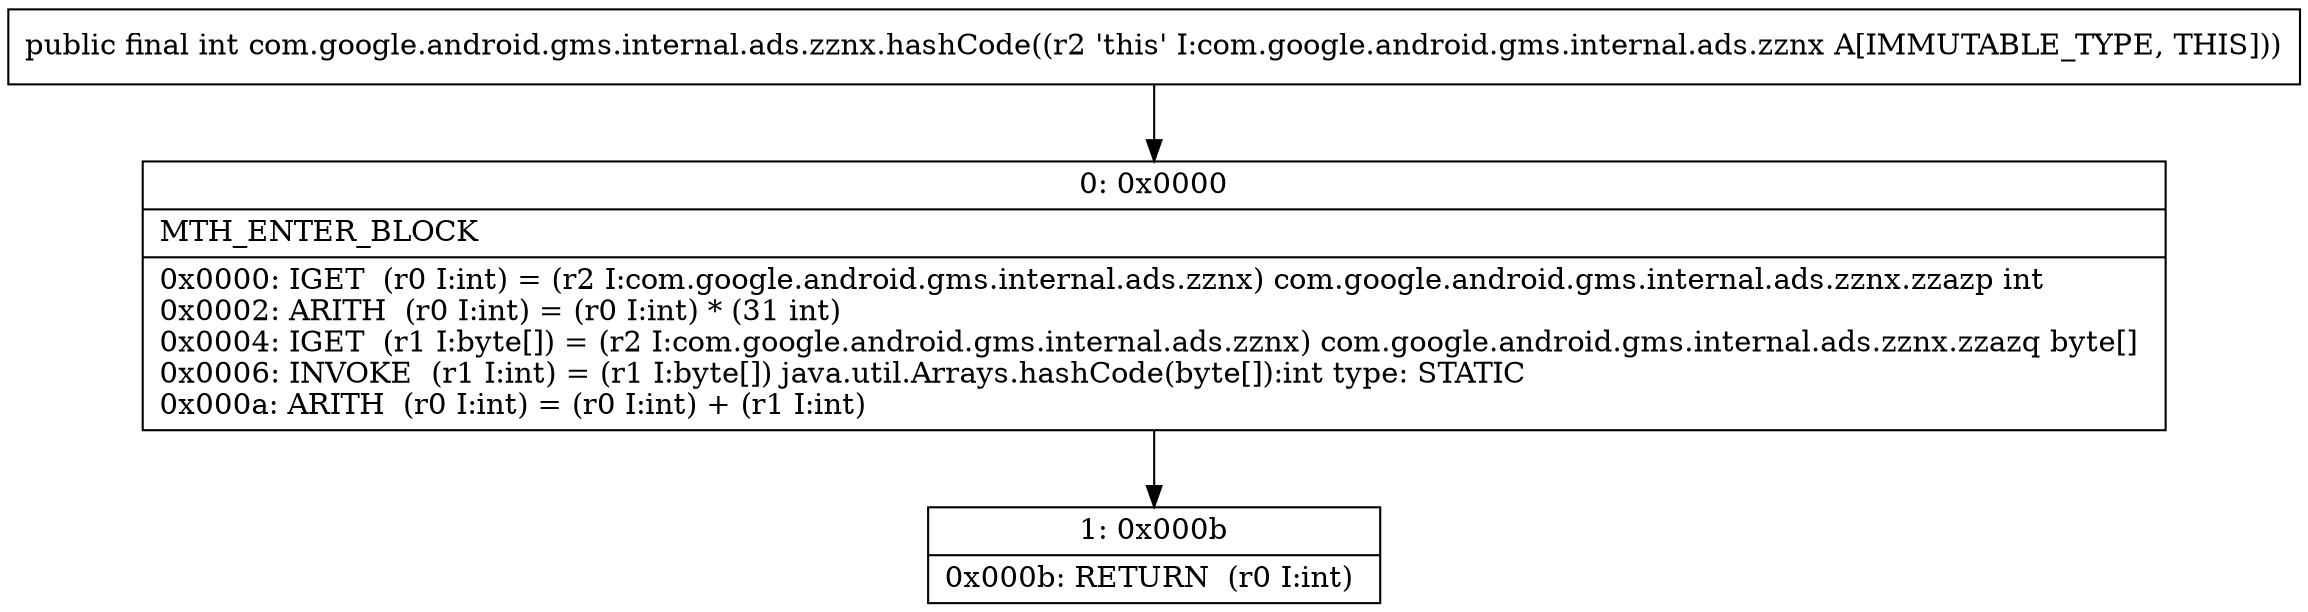 digraph "CFG forcom.google.android.gms.internal.ads.zznx.hashCode()I" {
Node_0 [shape=record,label="{0\:\ 0x0000|MTH_ENTER_BLOCK\l|0x0000: IGET  (r0 I:int) = (r2 I:com.google.android.gms.internal.ads.zznx) com.google.android.gms.internal.ads.zznx.zzazp int \l0x0002: ARITH  (r0 I:int) = (r0 I:int) * (31 int) \l0x0004: IGET  (r1 I:byte[]) = (r2 I:com.google.android.gms.internal.ads.zznx) com.google.android.gms.internal.ads.zznx.zzazq byte[] \l0x0006: INVOKE  (r1 I:int) = (r1 I:byte[]) java.util.Arrays.hashCode(byte[]):int type: STATIC \l0x000a: ARITH  (r0 I:int) = (r0 I:int) + (r1 I:int) \l}"];
Node_1 [shape=record,label="{1\:\ 0x000b|0x000b: RETURN  (r0 I:int) \l}"];
MethodNode[shape=record,label="{public final int com.google.android.gms.internal.ads.zznx.hashCode((r2 'this' I:com.google.android.gms.internal.ads.zznx A[IMMUTABLE_TYPE, THIS])) }"];
MethodNode -> Node_0;
Node_0 -> Node_1;
}

